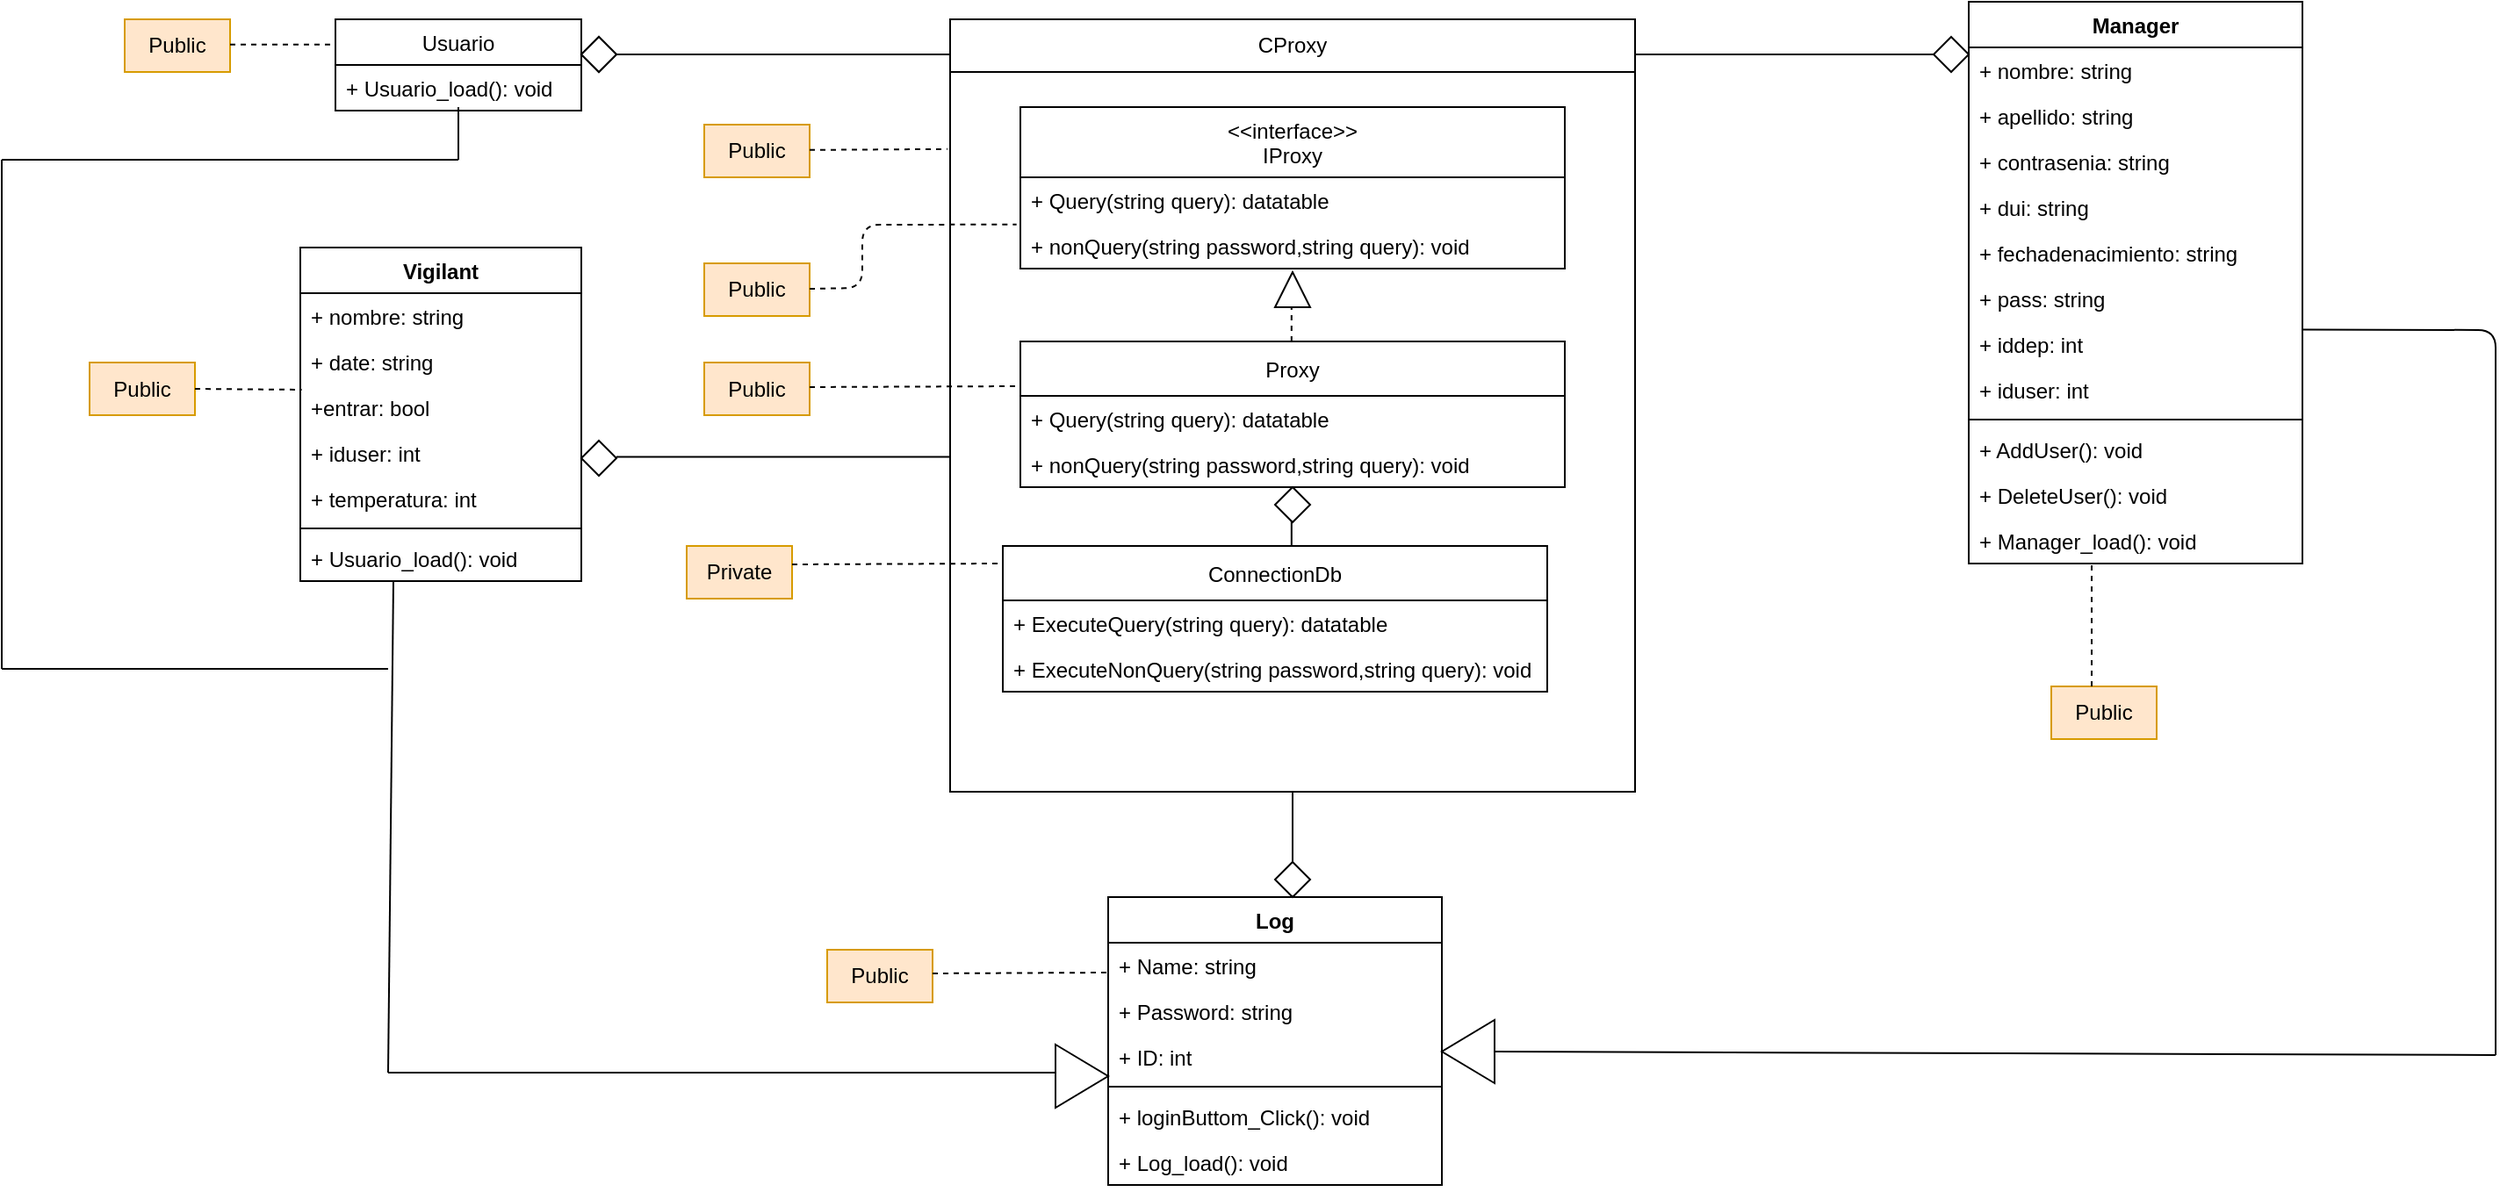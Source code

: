 <mxfile version="13.3.6" type="device"><diagram id="COZlvgGnZlBjYv5zEGnY" name="Page-1"><mxGraphModel dx="2310" dy="789" grid="1" gridSize="10" guides="1" tooltips="1" connect="1" arrows="1" fold="1" page="1" pageScale="1" pageWidth="827" pageHeight="1169" math="0" shadow="0"><root><mxCell id="0"/><mxCell id="1" parent="0"/><mxCell id="Kb9wKRztrShvBOkHFWbK-110" value="" style="endArrow=none;html=1;" edge="1" parent="1"><mxGeometry width="50" height="50" relative="1" as="geometry"><mxPoint x="-120" y="640" as="sourcePoint"/><mxPoint x="-117" y="360" as="targetPoint"/></mxGeometry></mxCell><mxCell id="Kb9wKRztrShvBOkHFWbK-64" value="" style="rounded=0;whiteSpace=wrap;html=1;" vertex="1" parent="1"><mxGeometry x="200" y="40" width="390" height="440" as="geometry"/></mxCell><mxCell id="Kb9wKRztrShvBOkHFWbK-66" value="&#xA;&lt;&lt;interface&gt;&gt;&#xA;IProxy&#xA;" style="swimlane;fontStyle=0;childLayout=stackLayout;horizontal=1;startSize=40;fillColor=none;horizontalStack=0;resizeParent=1;resizeParentMax=0;resizeLast=0;collapsible=1;marginBottom=0;" vertex="1" parent="1"><mxGeometry x="240" y="90" width="310" height="92" as="geometry"/></mxCell><mxCell id="Kb9wKRztrShvBOkHFWbK-70" value="+ Query(string query): datatable" style="text;strokeColor=none;fillColor=none;align=left;verticalAlign=top;spacingLeft=4;spacingRight=4;overflow=hidden;rotatable=0;points=[[0,0.5],[1,0.5]];portConstraint=eastwest;" vertex="1" parent="Kb9wKRztrShvBOkHFWbK-66"><mxGeometry y="40" width="310" height="26" as="geometry"/></mxCell><mxCell id="Kb9wKRztrShvBOkHFWbK-71" value="+ nonQuery(string password,string query): void" style="text;strokeColor=none;fillColor=none;align=left;verticalAlign=top;spacingLeft=4;spacingRight=4;overflow=hidden;rotatable=0;points=[[0,0.5],[1,0.5]];portConstraint=eastwest;" vertex="1" parent="Kb9wKRztrShvBOkHFWbK-66"><mxGeometry y="66" width="310" height="26" as="geometry"/></mxCell><mxCell id="Kb9wKRztrShvBOkHFWbK-65" value="CProxy" style="rounded=0;whiteSpace=wrap;html=1;" vertex="1" parent="1"><mxGeometry x="200" y="40" width="390" height="30" as="geometry"/></mxCell><mxCell id="Kb9wKRztrShvBOkHFWbK-40" value="Vigilant" style="swimlane;fontStyle=1;align=center;verticalAlign=top;childLayout=stackLayout;horizontal=1;startSize=26;horizontalStack=0;resizeParent=1;resizeParentMax=0;resizeLast=0;collapsible=1;marginBottom=0;" vertex="1" parent="1"><mxGeometry x="-170" y="170" width="160" height="190" as="geometry"/></mxCell><mxCell id="Kb9wKRztrShvBOkHFWbK-44" value="+ nombre: string" style="text;strokeColor=none;fillColor=none;align=left;verticalAlign=top;spacingLeft=4;spacingRight=4;overflow=hidden;rotatable=0;points=[[0,0.5],[1,0.5]];portConstraint=eastwest;" vertex="1" parent="Kb9wKRztrShvBOkHFWbK-40"><mxGeometry y="26" width="160" height="26" as="geometry"/></mxCell><mxCell id="Kb9wKRztrShvBOkHFWbK-46" value="+ date: string" style="text;strokeColor=none;fillColor=none;align=left;verticalAlign=top;spacingLeft=4;spacingRight=4;overflow=hidden;rotatable=0;points=[[0,0.5],[1,0.5]];portConstraint=eastwest;" vertex="1" parent="Kb9wKRztrShvBOkHFWbK-40"><mxGeometry y="52" width="160" height="26" as="geometry"/></mxCell><mxCell id="Kb9wKRztrShvBOkHFWbK-47" value="+entrar: bool" style="text;strokeColor=none;fillColor=none;align=left;verticalAlign=top;spacingLeft=4;spacingRight=4;overflow=hidden;rotatable=0;points=[[0,0.5],[1,0.5]];portConstraint=eastwest;" vertex="1" parent="Kb9wKRztrShvBOkHFWbK-40"><mxGeometry y="78" width="160" height="26" as="geometry"/></mxCell><mxCell id="Kb9wKRztrShvBOkHFWbK-48" value="+ iduser: int" style="text;strokeColor=none;fillColor=none;align=left;verticalAlign=top;spacingLeft=4;spacingRight=4;overflow=hidden;rotatable=0;points=[[0,0.5],[1,0.5]];portConstraint=eastwest;" vertex="1" parent="Kb9wKRztrShvBOkHFWbK-40"><mxGeometry y="104" width="160" height="26" as="geometry"/></mxCell><mxCell id="Kb9wKRztrShvBOkHFWbK-49" value="+ temperatura: int" style="text;strokeColor=none;fillColor=none;align=left;verticalAlign=top;spacingLeft=4;spacingRight=4;overflow=hidden;rotatable=0;points=[[0,0.5],[1,0.5]];portConstraint=eastwest;" vertex="1" parent="Kb9wKRztrShvBOkHFWbK-40"><mxGeometry y="130" width="160" height="26" as="geometry"/></mxCell><mxCell id="Kb9wKRztrShvBOkHFWbK-42" value="" style="line;strokeWidth=1;fillColor=none;align=left;verticalAlign=middle;spacingTop=-1;spacingLeft=3;spacingRight=3;rotatable=0;labelPosition=right;points=[];portConstraint=eastwest;" vertex="1" parent="Kb9wKRztrShvBOkHFWbK-40"><mxGeometry y="156" width="160" height="8" as="geometry"/></mxCell><mxCell id="Kb9wKRztrShvBOkHFWbK-45" value="+ Usuario_load(): void" style="text;strokeColor=none;fillColor=none;align=left;verticalAlign=top;spacingLeft=4;spacingRight=4;overflow=hidden;rotatable=0;points=[[0,0.5],[1,0.5]];portConstraint=eastwest;" vertex="1" parent="Kb9wKRztrShvBOkHFWbK-40"><mxGeometry y="164" width="160" height="26" as="geometry"/></mxCell><mxCell id="Kb9wKRztrShvBOkHFWbK-32" value="Usuario" style="swimlane;fontStyle=0;childLayout=stackLayout;horizontal=1;startSize=26;fillColor=none;horizontalStack=0;resizeParent=1;resizeParentMax=0;resizeLast=0;collapsible=1;marginBottom=0;" vertex="1" parent="1"><mxGeometry x="-150" y="40" width="140" height="52" as="geometry"/></mxCell><mxCell id="Kb9wKRztrShvBOkHFWbK-36" value="+ Usuario_load(): void" style="text;strokeColor=none;fillColor=none;align=left;verticalAlign=top;spacingLeft=4;spacingRight=4;overflow=hidden;rotatable=0;points=[[0,0.5],[1,0.5]];portConstraint=eastwest;" vertex="1" parent="Kb9wKRztrShvBOkHFWbK-32"><mxGeometry y="26" width="140" height="26" as="geometry"/></mxCell><mxCell id="Kb9wKRztrShvBOkHFWbK-9" value="Manager" style="swimlane;fontStyle=1;align=center;verticalAlign=top;childLayout=stackLayout;horizontal=1;startSize=26;horizontalStack=0;resizeParent=1;resizeParentMax=0;resizeLast=0;collapsible=1;marginBottom=0;" vertex="1" parent="1"><mxGeometry x="780" y="30" width="190" height="320" as="geometry"/></mxCell><mxCell id="Kb9wKRztrShvBOkHFWbK-10" value="+ nombre: string" style="text;strokeColor=none;fillColor=none;align=left;verticalAlign=top;spacingLeft=4;spacingRight=4;overflow=hidden;rotatable=0;points=[[0,0.5],[1,0.5]];portConstraint=eastwest;" vertex="1" parent="Kb9wKRztrShvBOkHFWbK-9"><mxGeometry y="26" width="190" height="26" as="geometry"/></mxCell><mxCell id="Kb9wKRztrShvBOkHFWbK-13" value="+ apellido: string" style="text;strokeColor=none;fillColor=none;align=left;verticalAlign=top;spacingLeft=4;spacingRight=4;overflow=hidden;rotatable=0;points=[[0,0.5],[1,0.5]];portConstraint=eastwest;" vertex="1" parent="Kb9wKRztrShvBOkHFWbK-9"><mxGeometry y="52" width="190" height="26" as="geometry"/></mxCell><mxCell id="Kb9wKRztrShvBOkHFWbK-16" value="+ contrasenia: string" style="text;strokeColor=none;fillColor=none;align=left;verticalAlign=top;spacingLeft=4;spacingRight=4;overflow=hidden;rotatable=0;points=[[0,0.5],[1,0.5]];portConstraint=eastwest;" vertex="1" parent="Kb9wKRztrShvBOkHFWbK-9"><mxGeometry y="78" width="190" height="26" as="geometry"/></mxCell><mxCell id="Kb9wKRztrShvBOkHFWbK-17" value="+ dui: string" style="text;strokeColor=none;fillColor=none;align=left;verticalAlign=top;spacingLeft=4;spacingRight=4;overflow=hidden;rotatable=0;points=[[0,0.5],[1,0.5]];portConstraint=eastwest;" vertex="1" parent="Kb9wKRztrShvBOkHFWbK-9"><mxGeometry y="104" width="190" height="26" as="geometry"/></mxCell><mxCell id="Kb9wKRztrShvBOkHFWbK-18" value="+ fechadenacimiento: string" style="text;strokeColor=none;fillColor=none;align=left;verticalAlign=top;spacingLeft=4;spacingRight=4;overflow=hidden;rotatable=0;points=[[0,0.5],[1,0.5]];portConstraint=eastwest;" vertex="1" parent="Kb9wKRztrShvBOkHFWbK-9"><mxGeometry y="130" width="190" height="26" as="geometry"/></mxCell><mxCell id="Kb9wKRztrShvBOkHFWbK-19" value="+ pass: string" style="text;strokeColor=none;fillColor=none;align=left;verticalAlign=top;spacingLeft=4;spacingRight=4;overflow=hidden;rotatable=0;points=[[0,0.5],[1,0.5]];portConstraint=eastwest;" vertex="1" parent="Kb9wKRztrShvBOkHFWbK-9"><mxGeometry y="156" width="190" height="26" as="geometry"/></mxCell><mxCell id="Kb9wKRztrShvBOkHFWbK-20" value="+ iddep: int" style="text;strokeColor=none;fillColor=none;align=left;verticalAlign=top;spacingLeft=4;spacingRight=4;overflow=hidden;rotatable=0;points=[[0,0.5],[1,0.5]];portConstraint=eastwest;" vertex="1" parent="Kb9wKRztrShvBOkHFWbK-9"><mxGeometry y="182" width="190" height="26" as="geometry"/></mxCell><mxCell id="Kb9wKRztrShvBOkHFWbK-21" value="+ iduser: int" style="text;strokeColor=none;fillColor=none;align=left;verticalAlign=top;spacingLeft=4;spacingRight=4;overflow=hidden;rotatable=0;points=[[0,0.5],[1,0.5]];portConstraint=eastwest;" vertex="1" parent="Kb9wKRztrShvBOkHFWbK-9"><mxGeometry y="208" width="190" height="26" as="geometry"/></mxCell><mxCell id="Kb9wKRztrShvBOkHFWbK-11" value="" style="line;strokeWidth=1;fillColor=none;align=left;verticalAlign=middle;spacingTop=-1;spacingLeft=3;spacingRight=3;rotatable=0;labelPosition=right;points=[];portConstraint=eastwest;" vertex="1" parent="Kb9wKRztrShvBOkHFWbK-9"><mxGeometry y="234" width="190" height="8" as="geometry"/></mxCell><mxCell id="Kb9wKRztrShvBOkHFWbK-12" value="+ AddUser(): void" style="text;strokeColor=none;fillColor=none;align=left;verticalAlign=top;spacingLeft=4;spacingRight=4;overflow=hidden;rotatable=0;points=[[0,0.5],[1,0.5]];portConstraint=eastwest;" vertex="1" parent="Kb9wKRztrShvBOkHFWbK-9"><mxGeometry y="242" width="190" height="26" as="geometry"/></mxCell><mxCell id="Kb9wKRztrShvBOkHFWbK-22" value="+ DeleteUser(): void" style="text;strokeColor=none;fillColor=none;align=left;verticalAlign=top;spacingLeft=4;spacingRight=4;overflow=hidden;rotatable=0;points=[[0,0.5],[1,0.5]];portConstraint=eastwest;" vertex="1" parent="Kb9wKRztrShvBOkHFWbK-9"><mxGeometry y="268" width="190" height="26" as="geometry"/></mxCell><mxCell id="Kb9wKRztrShvBOkHFWbK-38" value="+ Manager_load(): void" style="text;strokeColor=none;fillColor=none;align=left;verticalAlign=top;spacingLeft=4;spacingRight=4;overflow=hidden;rotatable=0;points=[[0,0.5],[1,0.5]];portConstraint=eastwest;" vertex="1" parent="Kb9wKRztrShvBOkHFWbK-9"><mxGeometry y="294" width="190" height="26" as="geometry"/></mxCell><mxCell id="Kb9wKRztrShvBOkHFWbK-78" value="Public" style="rounded=0;whiteSpace=wrap;html=1;fillColor=#ffe6cc;strokeColor=#d79b00;" vertex="1" parent="1"><mxGeometry x="60" y="100" width="60" height="30" as="geometry"/></mxCell><mxCell id="Kb9wKRztrShvBOkHFWbK-79" value="Public" style="rounded=0;whiteSpace=wrap;html=1;fillColor=#ffe6cc;strokeColor=#d79b00;" vertex="1" parent="1"><mxGeometry x="-270" y="40" width="60" height="30" as="geometry"/></mxCell><mxCell id="Kb9wKRztrShvBOkHFWbK-80" value="Public" style="rounded=0;whiteSpace=wrap;html=1;fillColor=#ffe6cc;strokeColor=#d79b00;" vertex="1" parent="1"><mxGeometry x="-290" y="235.5" width="60" height="30" as="geometry"/></mxCell><mxCell id="Kb9wKRztrShvBOkHFWbK-81" value="Public" style="rounded=0;whiteSpace=wrap;html=1;fillColor=#ffe6cc;strokeColor=#d79b00;" vertex="1" parent="1"><mxGeometry x="130" y="570" width="60" height="30" as="geometry"/></mxCell><mxCell id="Kb9wKRztrShvBOkHFWbK-1" value="Log" style="swimlane;fontStyle=1;align=center;verticalAlign=top;childLayout=stackLayout;horizontal=1;startSize=26;horizontalStack=0;resizeParent=1;resizeParentMax=0;resizeLast=0;collapsible=1;marginBottom=0;" vertex="1" parent="1"><mxGeometry x="290" y="540" width="190" height="164" as="geometry"/></mxCell><mxCell id="Kb9wKRztrShvBOkHFWbK-2" value="+ Name: string" style="text;strokeColor=none;fillColor=none;align=left;verticalAlign=top;spacingLeft=4;spacingRight=4;overflow=hidden;rotatable=0;points=[[0,0.5],[1,0.5]];portConstraint=eastwest;" vertex="1" parent="Kb9wKRztrShvBOkHFWbK-1"><mxGeometry y="26" width="190" height="26" as="geometry"/></mxCell><mxCell id="Kb9wKRztrShvBOkHFWbK-5" value="+ Password: string" style="text;strokeColor=none;fillColor=none;spacingLeft=4;spacingRight=4;overflow=hidden;rotatable=0;points=[[0,0.5],[1,0.5]];portConstraint=eastwest;fontSize=12;" vertex="1" parent="Kb9wKRztrShvBOkHFWbK-1"><mxGeometry y="52" width="190" height="26" as="geometry"/></mxCell><mxCell id="Kb9wKRztrShvBOkHFWbK-6" value="+ ID: int" style="text;strokeColor=none;fillColor=none;spacingLeft=4;spacingRight=4;overflow=hidden;rotatable=0;points=[[0,0.5],[1,0.5]];portConstraint=eastwest;fontSize=12;" vertex="1" parent="Kb9wKRztrShvBOkHFWbK-1"><mxGeometry y="78" width="190" height="26" as="geometry"/></mxCell><mxCell id="Kb9wKRztrShvBOkHFWbK-3" value="" style="line;strokeWidth=1;fillColor=none;align=left;verticalAlign=middle;spacingTop=-1;spacingLeft=3;spacingRight=3;rotatable=0;labelPosition=right;points=[];portConstraint=eastwest;" vertex="1" parent="Kb9wKRztrShvBOkHFWbK-1"><mxGeometry y="104" width="190" height="8" as="geometry"/></mxCell><mxCell id="Kb9wKRztrShvBOkHFWbK-4" value="+ loginButtom_Click(): void" style="text;strokeColor=none;fillColor=none;align=left;verticalAlign=top;spacingLeft=4;spacingRight=4;overflow=hidden;rotatable=0;points=[[0,0.5],[1,0.5]];portConstraint=eastwest;" vertex="1" parent="Kb9wKRztrShvBOkHFWbK-1"><mxGeometry y="112" width="190" height="26" as="geometry"/></mxCell><mxCell id="Kb9wKRztrShvBOkHFWbK-37" value="+ Log_load(): void" style="text;strokeColor=none;fillColor=none;align=left;verticalAlign=top;spacingLeft=4;spacingRight=4;overflow=hidden;rotatable=0;points=[[0,0.5],[1,0.5]];portConstraint=eastwest;" vertex="1" parent="Kb9wKRztrShvBOkHFWbK-1"><mxGeometry y="138" width="190" height="26" as="geometry"/></mxCell><mxCell id="Kb9wKRztrShvBOkHFWbK-82" value="Public" style="rounded=0;whiteSpace=wrap;html=1;fillColor=#ffe6cc;strokeColor=#d79b00;" vertex="1" parent="1"><mxGeometry x="827" y="420" width="60" height="30" as="geometry"/></mxCell><mxCell id="Kb9wKRztrShvBOkHFWbK-83" value="Public" style="rounded=0;whiteSpace=wrap;html=1;fillColor=#ffe6cc;strokeColor=#d79b00;" vertex="1" parent="1"><mxGeometry x="60" y="179" width="60" height="30" as="geometry"/></mxCell><mxCell id="Kb9wKRztrShvBOkHFWbK-84" value="Private" style="rounded=0;whiteSpace=wrap;html=1;fillColor=#ffe6cc;strokeColor=#d79b00;" vertex="1" parent="1"><mxGeometry x="50" y="340" width="60" height="30" as="geometry"/></mxCell><mxCell id="Kb9wKRztrShvBOkHFWbK-85" value="" style="endArrow=none;dashed=1;html=1;entryX=0;entryY=0.277;entryDx=0;entryDy=0;entryPerimeter=0;" edge="1" parent="1" target="Kb9wKRztrShvBOkHFWbK-32"><mxGeometry width="50" height="50" relative="1" as="geometry"><mxPoint x="-210" y="54.41" as="sourcePoint"/><mxPoint x="-160" y="54.41" as="targetPoint"/></mxGeometry></mxCell><mxCell id="Kb9wKRztrShvBOkHFWbK-86" value="" style="endArrow=none;dashed=1;html=1;entryX=0.005;entryY=0.115;entryDx=0;entryDy=0;entryPerimeter=0;exitX=1;exitY=0.5;exitDx=0;exitDy=0;" edge="1" parent="1" source="Kb9wKRztrShvBOkHFWbK-80" target="Kb9wKRztrShvBOkHFWbK-47"><mxGeometry width="50" height="50" relative="1" as="geometry"><mxPoint x="-210" y="249.92" as="sourcePoint"/><mxPoint x="-170" y="247" as="targetPoint"/></mxGeometry></mxCell><mxCell id="Kb9wKRztrShvBOkHFWbK-87" value="" style="endArrow=none;dashed=1;html=1;entryX=-0.004;entryY=0.168;entryDx=0;entryDy=0;entryPerimeter=0;" edge="1" parent="1" target="Kb9wKRztrShvBOkHFWbK-64"><mxGeometry width="50" height="50" relative="1" as="geometry"><mxPoint x="120" y="114.42" as="sourcePoint"/><mxPoint x="180" y="114.414" as="targetPoint"/></mxGeometry></mxCell><mxCell id="Kb9wKRztrShvBOkHFWbK-88" value="Public" style="rounded=0;whiteSpace=wrap;html=1;fillColor=#ffe6cc;strokeColor=#d79b00;" vertex="1" parent="1"><mxGeometry x="60" y="235.5" width="60" height="30" as="geometry"/></mxCell><mxCell id="Kb9wKRztrShvBOkHFWbK-90" value="" style="endArrow=none;dashed=1;html=1;entryX=-0.007;entryY=0.034;entryDx=0;entryDy=0;entryPerimeter=0;" edge="1" parent="1" target="Kb9wKRztrShvBOkHFWbK-71"><mxGeometry width="50" height="50" relative="1" as="geometry"><mxPoint x="120" y="193.49" as="sourcePoint"/><mxPoint x="160" y="140" as="targetPoint"/><Array as="points"><mxPoint x="150" y="193"/><mxPoint x="150" y="157"/></Array></mxGeometry></mxCell><mxCell id="Kb9wKRztrShvBOkHFWbK-91" value="" style="endArrow=none;dashed=1;html=1;" edge="1" parent="1"><mxGeometry width="50" height="50" relative="1" as="geometry"><mxPoint x="120" y="249.49" as="sourcePoint"/><mxPoint x="240" y="249" as="targetPoint"/></mxGeometry></mxCell><mxCell id="Kb9wKRztrShvBOkHFWbK-92" value="" style="endArrow=none;dashed=1;html=1;" edge="1" parent="1"><mxGeometry width="50" height="50" relative="1" as="geometry"><mxPoint x="110" y="350.49" as="sourcePoint"/><mxPoint x="230" y="350" as="targetPoint"/></mxGeometry></mxCell><mxCell id="Kb9wKRztrShvBOkHFWbK-93" value="" style="endArrow=none;dashed=1;html=1;" edge="1" parent="1"><mxGeometry width="50" height="50" relative="1" as="geometry"><mxPoint x="850" y="420" as="sourcePoint"/><mxPoint x="850" y="350" as="targetPoint"/></mxGeometry></mxCell><mxCell id="Kb9wKRztrShvBOkHFWbK-94" value="" style="endArrow=none;dashed=1;html=1;" edge="1" parent="1"><mxGeometry width="50" height="50" relative="1" as="geometry"><mxPoint x="190" y="583.49" as="sourcePoint"/><mxPoint x="290" y="583" as="targetPoint"/></mxGeometry></mxCell><mxCell id="Kb9wKRztrShvBOkHFWbK-72" value="&#xA;Proxy&#xA;" style="swimlane;fontStyle=0;childLayout=stackLayout;horizontal=1;startSize=31;fillColor=none;horizontalStack=0;resizeParent=1;resizeParentMax=0;resizeLast=0;collapsible=1;marginBottom=0;" vertex="1" parent="1"><mxGeometry x="240" y="223.5" width="310" height="83" as="geometry"/></mxCell><mxCell id="Kb9wKRztrShvBOkHFWbK-73" value="+ Query(string query): datatable" style="text;strokeColor=none;fillColor=none;align=left;verticalAlign=top;spacingLeft=4;spacingRight=4;overflow=hidden;rotatable=0;points=[[0,0.5],[1,0.5]];portConstraint=eastwest;" vertex="1" parent="Kb9wKRztrShvBOkHFWbK-72"><mxGeometry y="31" width="310" height="26" as="geometry"/></mxCell><mxCell id="Kb9wKRztrShvBOkHFWbK-74" value="+ nonQuery(string password,string query): void" style="text;strokeColor=none;fillColor=none;align=left;verticalAlign=top;spacingLeft=4;spacingRight=4;overflow=hidden;rotatable=0;points=[[0,0.5],[1,0.5]];portConstraint=eastwest;" vertex="1" parent="Kb9wKRztrShvBOkHFWbK-72"><mxGeometry y="57" width="310" height="26" as="geometry"/></mxCell><mxCell id="Kb9wKRztrShvBOkHFWbK-75" value="ConnectionDb" style="swimlane;fontStyle=0;childLayout=stackLayout;horizontal=1;startSize=31;fillColor=none;horizontalStack=0;resizeParent=1;resizeParentMax=0;resizeLast=0;collapsible=1;marginBottom=0;" vertex="1" parent="1"><mxGeometry x="230" y="340" width="310" height="83" as="geometry"/></mxCell><mxCell id="Kb9wKRztrShvBOkHFWbK-76" value="+ ExecuteQuery(string query): datatable" style="text;strokeColor=none;fillColor=none;align=left;verticalAlign=top;spacingLeft=4;spacingRight=4;overflow=hidden;rotatable=0;points=[[0,0.5],[1,0.5]];portConstraint=eastwest;" vertex="1" parent="Kb9wKRztrShvBOkHFWbK-75"><mxGeometry y="31" width="310" height="26" as="geometry"/></mxCell><mxCell id="Kb9wKRztrShvBOkHFWbK-77" value="+ ExecuteNonQuery(string password,string query): void" style="text;strokeColor=none;fillColor=none;align=left;verticalAlign=top;spacingLeft=4;spacingRight=4;overflow=hidden;rotatable=0;points=[[0,0.5],[1,0.5]];portConstraint=eastwest;" vertex="1" parent="Kb9wKRztrShvBOkHFWbK-75"><mxGeometry y="57" width="310" height="26" as="geometry"/></mxCell><mxCell id="Kb9wKRztrShvBOkHFWbK-98" value="" style="endArrow=none;dashed=1;html=1;" edge="1" parent="1"><mxGeometry width="50" height="50" relative="1" as="geometry"><mxPoint x="394.41" y="223.5" as="sourcePoint"/><mxPoint x="394.41" y="203.5" as="targetPoint"/></mxGeometry></mxCell><mxCell id="Kb9wKRztrShvBOkHFWbK-99" value="" style="triangle;whiteSpace=wrap;html=1;rotation=-90;" vertex="1" parent="1"><mxGeometry x="385" y="184" width="20" height="20" as="geometry"/></mxCell><mxCell id="Kb9wKRztrShvBOkHFWbK-103" value="" style="endArrow=none;html=1;" edge="1" parent="1"><mxGeometry width="50" height="50" relative="1" as="geometry"><mxPoint x="394.41" y="340" as="sourcePoint"/><mxPoint x="394.41" y="320" as="targetPoint"/></mxGeometry></mxCell><mxCell id="Kb9wKRztrShvBOkHFWbK-105" value="" style="rhombus;whiteSpace=wrap;html=1;" vertex="1" parent="1"><mxGeometry x="385" y="306.5" width="20" height="20" as="geometry"/></mxCell><mxCell id="Kb9wKRztrShvBOkHFWbK-107" value="" style="endArrow=none;html=1;entryX=1;entryY=0.181;entryDx=0;entryDy=0;entryPerimeter=0;" edge="1" parent="1" target="Kb9wKRztrShvBOkHFWbK-20"><mxGeometry width="50" height="50" relative="1" as="geometry"><mxPoint x="1080" y="630" as="sourcePoint"/><mxPoint x="1050" y="170" as="targetPoint"/><Array as="points"><mxPoint x="1080" y="217"/></Array></mxGeometry></mxCell><mxCell id="Kb9wKRztrShvBOkHFWbK-108" value="" style="endArrow=none;html=1;exitX=0;exitY=0.5;exitDx=0;exitDy=0;" edge="1" parent="1" source="Kb9wKRztrShvBOkHFWbK-117"><mxGeometry width="50" height="50" relative="1" as="geometry"><mxPoint x="520" y="630" as="sourcePoint"/><mxPoint x="1080" y="630" as="targetPoint"/></mxGeometry></mxCell><mxCell id="Kb9wKRztrShvBOkHFWbK-109" value="" style="endArrow=none;html=1;entryX=0;entryY=0.444;entryDx=0;entryDy=0;entryPerimeter=0;" edge="1" parent="1" target="Kb9wKRztrShvBOkHFWbK-115"><mxGeometry width="50" height="50" relative="1" as="geometry"><mxPoint x="-120" y="640" as="sourcePoint"/><mxPoint x="250" y="640" as="targetPoint"/></mxGeometry></mxCell><mxCell id="Kb9wKRztrShvBOkHFWbK-111" value="" style="endArrow=none;html=1;" edge="1" parent="1"><mxGeometry width="50" height="50" relative="1" as="geometry"><mxPoint x="-80" y="120" as="sourcePoint"/><mxPoint x="-80" y="90" as="targetPoint"/></mxGeometry></mxCell><mxCell id="Kb9wKRztrShvBOkHFWbK-112" value="" style="endArrow=none;html=1;" edge="1" parent="1"><mxGeometry width="50" height="50" relative="1" as="geometry"><mxPoint x="-340" y="120" as="sourcePoint"/><mxPoint x="-80" y="120" as="targetPoint"/></mxGeometry></mxCell><mxCell id="Kb9wKRztrShvBOkHFWbK-113" value="" style="endArrow=none;html=1;" edge="1" parent="1"><mxGeometry width="50" height="50" relative="1" as="geometry"><mxPoint x="-340" y="410" as="sourcePoint"/><mxPoint x="-340" y="120" as="targetPoint"/></mxGeometry></mxCell><mxCell id="Kb9wKRztrShvBOkHFWbK-114" value="" style="endArrow=none;html=1;" edge="1" parent="1"><mxGeometry width="50" height="50" relative="1" as="geometry"><mxPoint x="-340" y="410" as="sourcePoint"/><mxPoint x="-120" y="410" as="targetPoint"/></mxGeometry></mxCell><mxCell id="Kb9wKRztrShvBOkHFWbK-115" value="" style="triangle;whiteSpace=wrap;html=1;" vertex="1" parent="1"><mxGeometry x="260" y="624" width="30" height="36" as="geometry"/></mxCell><mxCell id="Kb9wKRztrShvBOkHFWbK-117" value="" style="triangle;whiteSpace=wrap;html=1;rotation=-180;" vertex="1" parent="1"><mxGeometry x="480" y="610" width="30" height="36" as="geometry"/></mxCell><mxCell id="Kb9wKRztrShvBOkHFWbK-120" value="" style="endArrow=none;html=1;exitX=1;exitY=0.5;exitDx=0;exitDy=0;" edge="1" parent="1" source="Kb9wKRztrShvBOkHFWbK-122"><mxGeometry width="50" height="50" relative="1" as="geometry"><mxPoint x="20" y="60" as="sourcePoint"/><mxPoint x="200" y="60" as="targetPoint"/></mxGeometry></mxCell><mxCell id="Kb9wKRztrShvBOkHFWbK-122" value="" style="rhombus;whiteSpace=wrap;html=1;" vertex="1" parent="1"><mxGeometry x="-10" y="50" width="20" height="20" as="geometry"/></mxCell><mxCell id="Kb9wKRztrShvBOkHFWbK-123" value="" style="endArrow=none;html=1;entryX=0;entryY=0.5;entryDx=0;entryDy=0;" edge="1" parent="1" target="Kb9wKRztrShvBOkHFWbK-124"><mxGeometry width="50" height="50" relative="1" as="geometry"><mxPoint x="590" y="60" as="sourcePoint"/><mxPoint x="750" y="60" as="targetPoint"/></mxGeometry></mxCell><mxCell id="Kb9wKRztrShvBOkHFWbK-124" value="" style="rhombus;whiteSpace=wrap;html=1;" vertex="1" parent="1"><mxGeometry x="760" y="50" width="20" height="20" as="geometry"/></mxCell><mxCell id="Kb9wKRztrShvBOkHFWbK-125" value="" style="endArrow=none;html=1;exitX=1;exitY=0.5;exitDx=0;exitDy=0;" edge="1" parent="1"><mxGeometry width="50" height="50" relative="1" as="geometry"><mxPoint x="10" y="289.29" as="sourcePoint"/><mxPoint x="200" y="289.29" as="targetPoint"/></mxGeometry></mxCell><mxCell id="Kb9wKRztrShvBOkHFWbK-126" value="" style="rhombus;whiteSpace=wrap;html=1;" vertex="1" parent="1"><mxGeometry x="-10" y="50" width="20" height="20" as="geometry"/></mxCell><mxCell id="Kb9wKRztrShvBOkHFWbK-127" value="" style="rhombus;whiteSpace=wrap;html=1;" vertex="1" parent="1"><mxGeometry x="-10" y="280" width="20" height="20" as="geometry"/></mxCell><mxCell id="Kb9wKRztrShvBOkHFWbK-128" value="" style="endArrow=none;html=1;entryX=0.5;entryY=1;entryDx=0;entryDy=0;" edge="1" parent="1" target="Kb9wKRztrShvBOkHFWbK-64"><mxGeometry width="50" height="50" relative="1" as="geometry"><mxPoint x="395" y="520" as="sourcePoint"/><mxPoint x="500" y="510" as="targetPoint"/></mxGeometry></mxCell><mxCell id="Kb9wKRztrShvBOkHFWbK-129" value="" style="rhombus;whiteSpace=wrap;html=1;" vertex="1" parent="1"><mxGeometry x="385" y="520" width="20" height="20" as="geometry"/></mxCell></root></mxGraphModel></diagram></mxfile>
